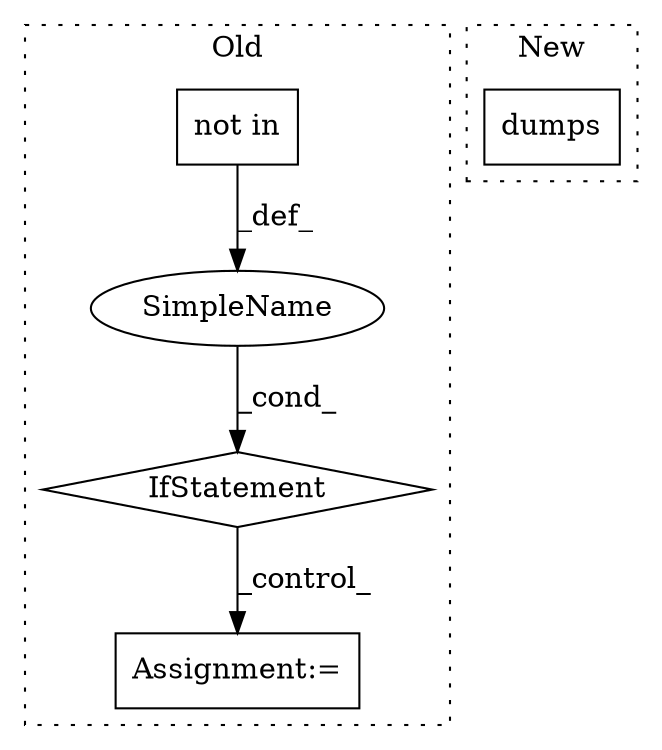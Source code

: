digraph G {
subgraph cluster0 {
1 [label="not in" a="108" s="13438" l="25" shape="box"];
3 [label="IfStatement" a="25" s="13400,13464" l="4,2" shape="diamond"];
4 [label="SimpleName" a="42" s="" l="" shape="ellipse"];
5 [label="Assignment:=" a="7" s="13597" l="1" shape="box"];
label = "Old";
style="dotted";
}
subgraph cluster1 {
2 [label="dumps" a="32" s="13837,13858" l="6,1" shape="box"];
label = "New";
style="dotted";
}
1 -> 4 [label="_def_"];
3 -> 5 [label="_control_"];
4 -> 3 [label="_cond_"];
}